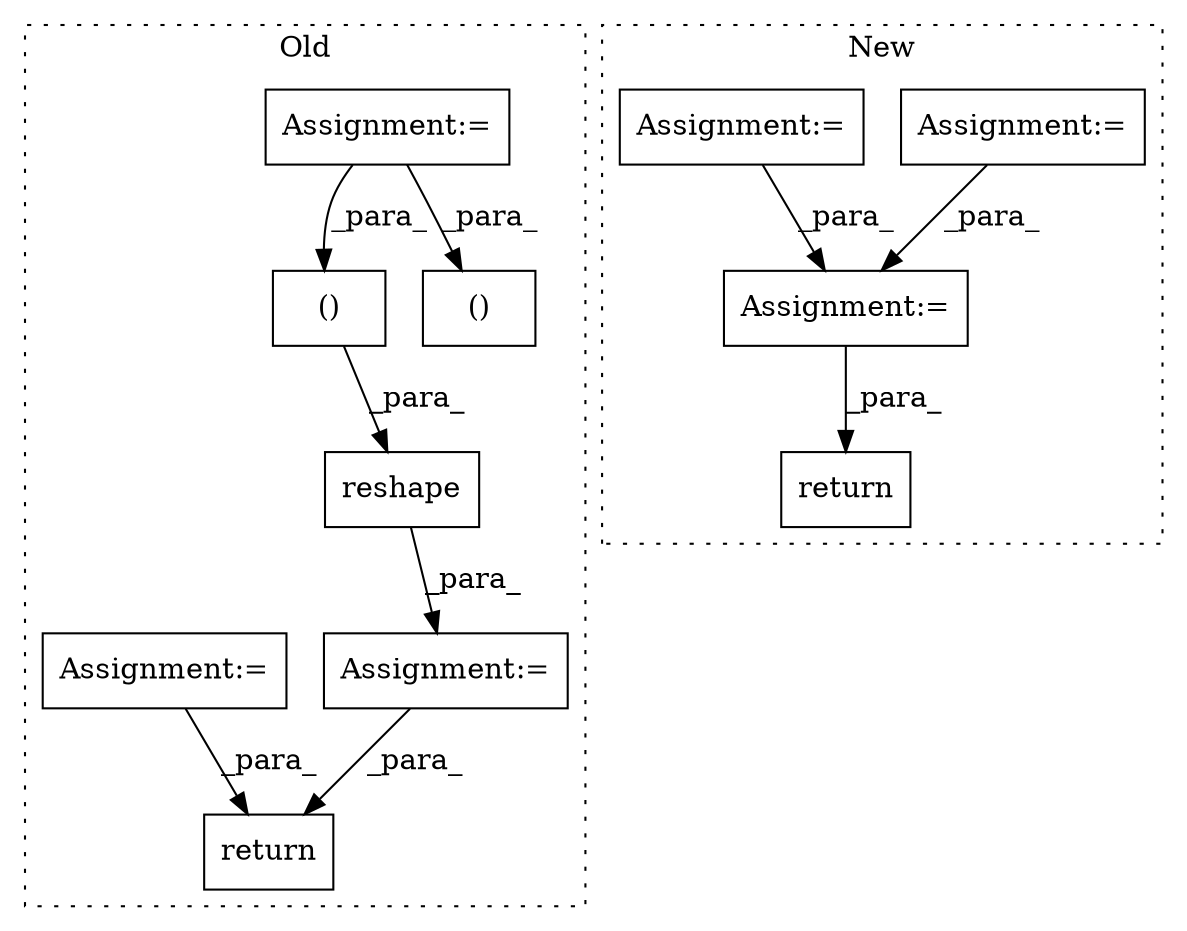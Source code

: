 digraph G {
subgraph cluster0 {
1 [label="reshape" a="32" s="455,499" l="8,2" shape="box"];
3 [label="return" a="41" s="944" l="7" shape="box"];
4 [label="Assignment:=" a="7" s="445" l="1" shape="box"];
7 [label="Assignment:=" a="7" s="245" l="2" shape="box"];
8 [label="()" a="106" s="482" l="17" shape="box"];
9 [label="Assignment:=" a="7" s="662" l="1" shape="box"];
10 [label="()" a="106" s="346" l="32" shape="box"];
label = "Old";
style="dotted";
}
subgraph cluster1 {
2 [label="return" a="41" s="794" l="7" shape="box"];
5 [label="Assignment:=" a="7" s="719" l="1" shape="box"];
6 [label="Assignment:=" a="7" s="296" l="23" shape="box"];
11 [label="Assignment:=" a="7" s="590" l="1" shape="box"];
label = "New";
style="dotted";
}
1 -> 4 [label="_para_"];
4 -> 3 [label="_para_"];
5 -> 2 [label="_para_"];
6 -> 5 [label="_para_"];
7 -> 10 [label="_para_"];
7 -> 8 [label="_para_"];
8 -> 1 [label="_para_"];
9 -> 3 [label="_para_"];
11 -> 5 [label="_para_"];
}